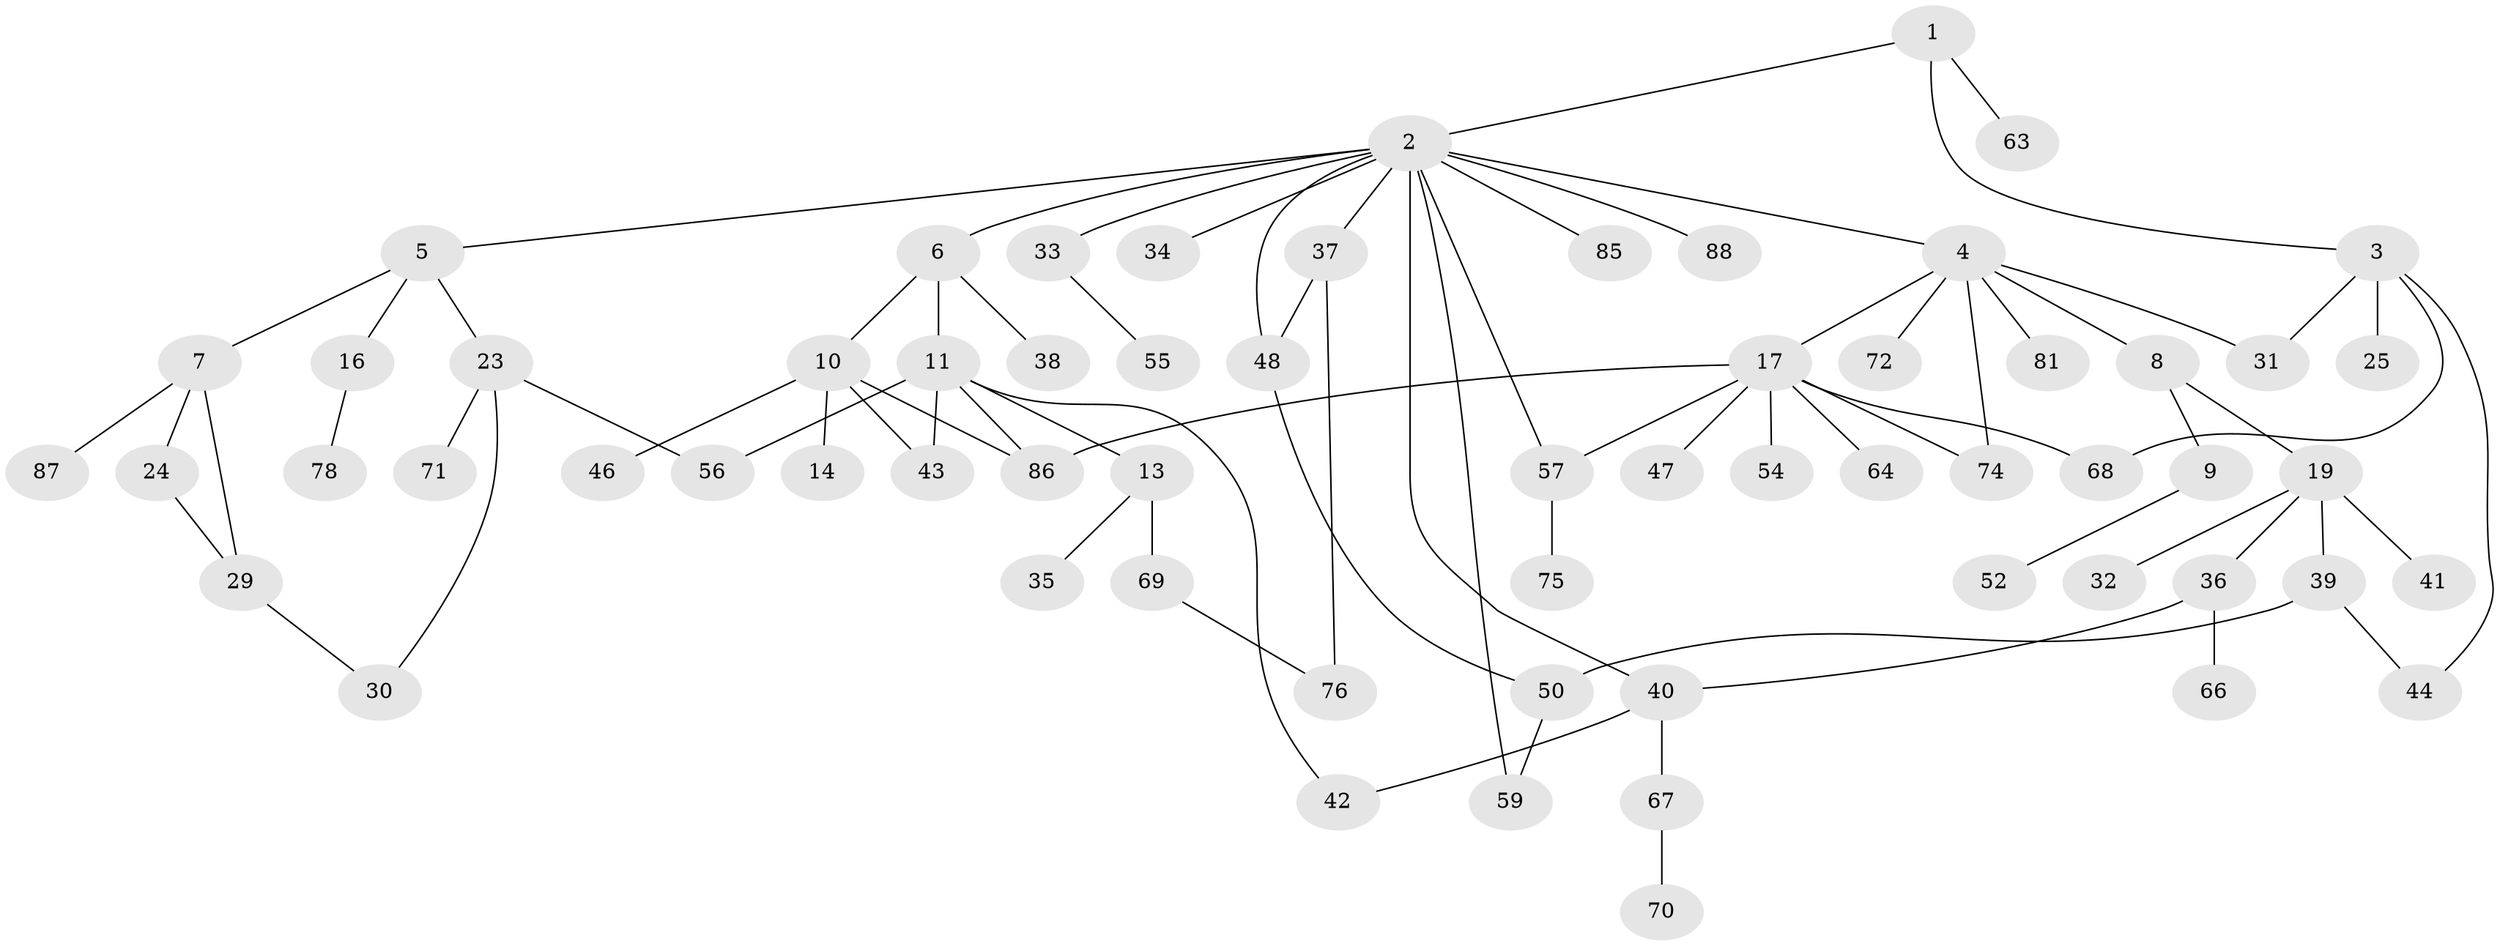 // original degree distribution, {4: 0.12359550561797752, 10: 0.011235955056179775, 5: 0.056179775280898875, 6: 0.02247191011235955, 2: 0.25842696629213485, 3: 0.14606741573033707, 1: 0.38202247191011235}
// Generated by graph-tools (version 1.1) at 2025/41/03/06/25 10:41:31]
// undirected, 63 vertices, 79 edges
graph export_dot {
graph [start="1"]
  node [color=gray90,style=filled];
  1 [super="+83"];
  2 [super="+20"];
  3 [super="+45"];
  4 [super="+12"];
  5;
  6;
  7 [super="+22"];
  8;
  9 [super="+18"];
  10 [super="+61"];
  11 [super="+15"];
  13 [super="+27"];
  14;
  16 [super="+53"];
  17 [super="+21"];
  19 [super="+26"];
  23 [super="+28"];
  24 [super="+62"];
  25;
  29 [super="+65"];
  30;
  31;
  32;
  33;
  34;
  35;
  36 [super="+51"];
  37;
  38;
  39 [super="+49"];
  40 [super="+79"];
  41;
  42;
  43;
  44;
  46 [super="+58"];
  47;
  48 [super="+80"];
  50 [super="+73"];
  52 [super="+60"];
  54;
  55;
  56;
  57 [super="+82"];
  59 [super="+84"];
  63;
  64;
  66;
  67;
  68 [super="+77"];
  69;
  70;
  71;
  72;
  74;
  75;
  76 [super="+89"];
  78;
  81;
  85;
  86;
  87;
  88;
  1 -- 2;
  1 -- 3;
  1 -- 63;
  2 -- 4;
  2 -- 5;
  2 -- 6;
  2 -- 33;
  2 -- 59;
  2 -- 85;
  2 -- 88;
  2 -- 34;
  2 -- 37;
  2 -- 40;
  2 -- 48;
  2 -- 57;
  3 -- 25;
  3 -- 68;
  3 -- 44;
  3 -- 31;
  4 -- 8;
  4 -- 31;
  4 -- 72;
  4 -- 74;
  4 -- 81;
  4 -- 17;
  5 -- 7;
  5 -- 16;
  5 -- 23;
  6 -- 10;
  6 -- 11;
  6 -- 38;
  7 -- 24;
  7 -- 29;
  7 -- 87;
  8 -- 9;
  8 -- 19;
  9 -- 52;
  10 -- 14;
  10 -- 46;
  10 -- 86;
  10 -- 43;
  11 -- 13;
  11 -- 86;
  11 -- 56;
  11 -- 43;
  11 -- 42;
  13 -- 35;
  13 -- 69;
  16 -- 78;
  17 -- 54;
  17 -- 57;
  17 -- 64;
  17 -- 86;
  17 -- 74;
  17 -- 68;
  17 -- 47;
  19 -- 39;
  19 -- 41;
  19 -- 32;
  19 -- 36;
  23 -- 56;
  23 -- 71;
  23 -- 30;
  24 -- 29;
  29 -- 30;
  33 -- 55;
  36 -- 66;
  36 -- 40;
  37 -- 48;
  37 -- 76;
  39 -- 44;
  39 -- 50;
  40 -- 67;
  40 -- 42;
  48 -- 50;
  50 -- 59;
  57 -- 75;
  67 -- 70;
  69 -- 76;
}
